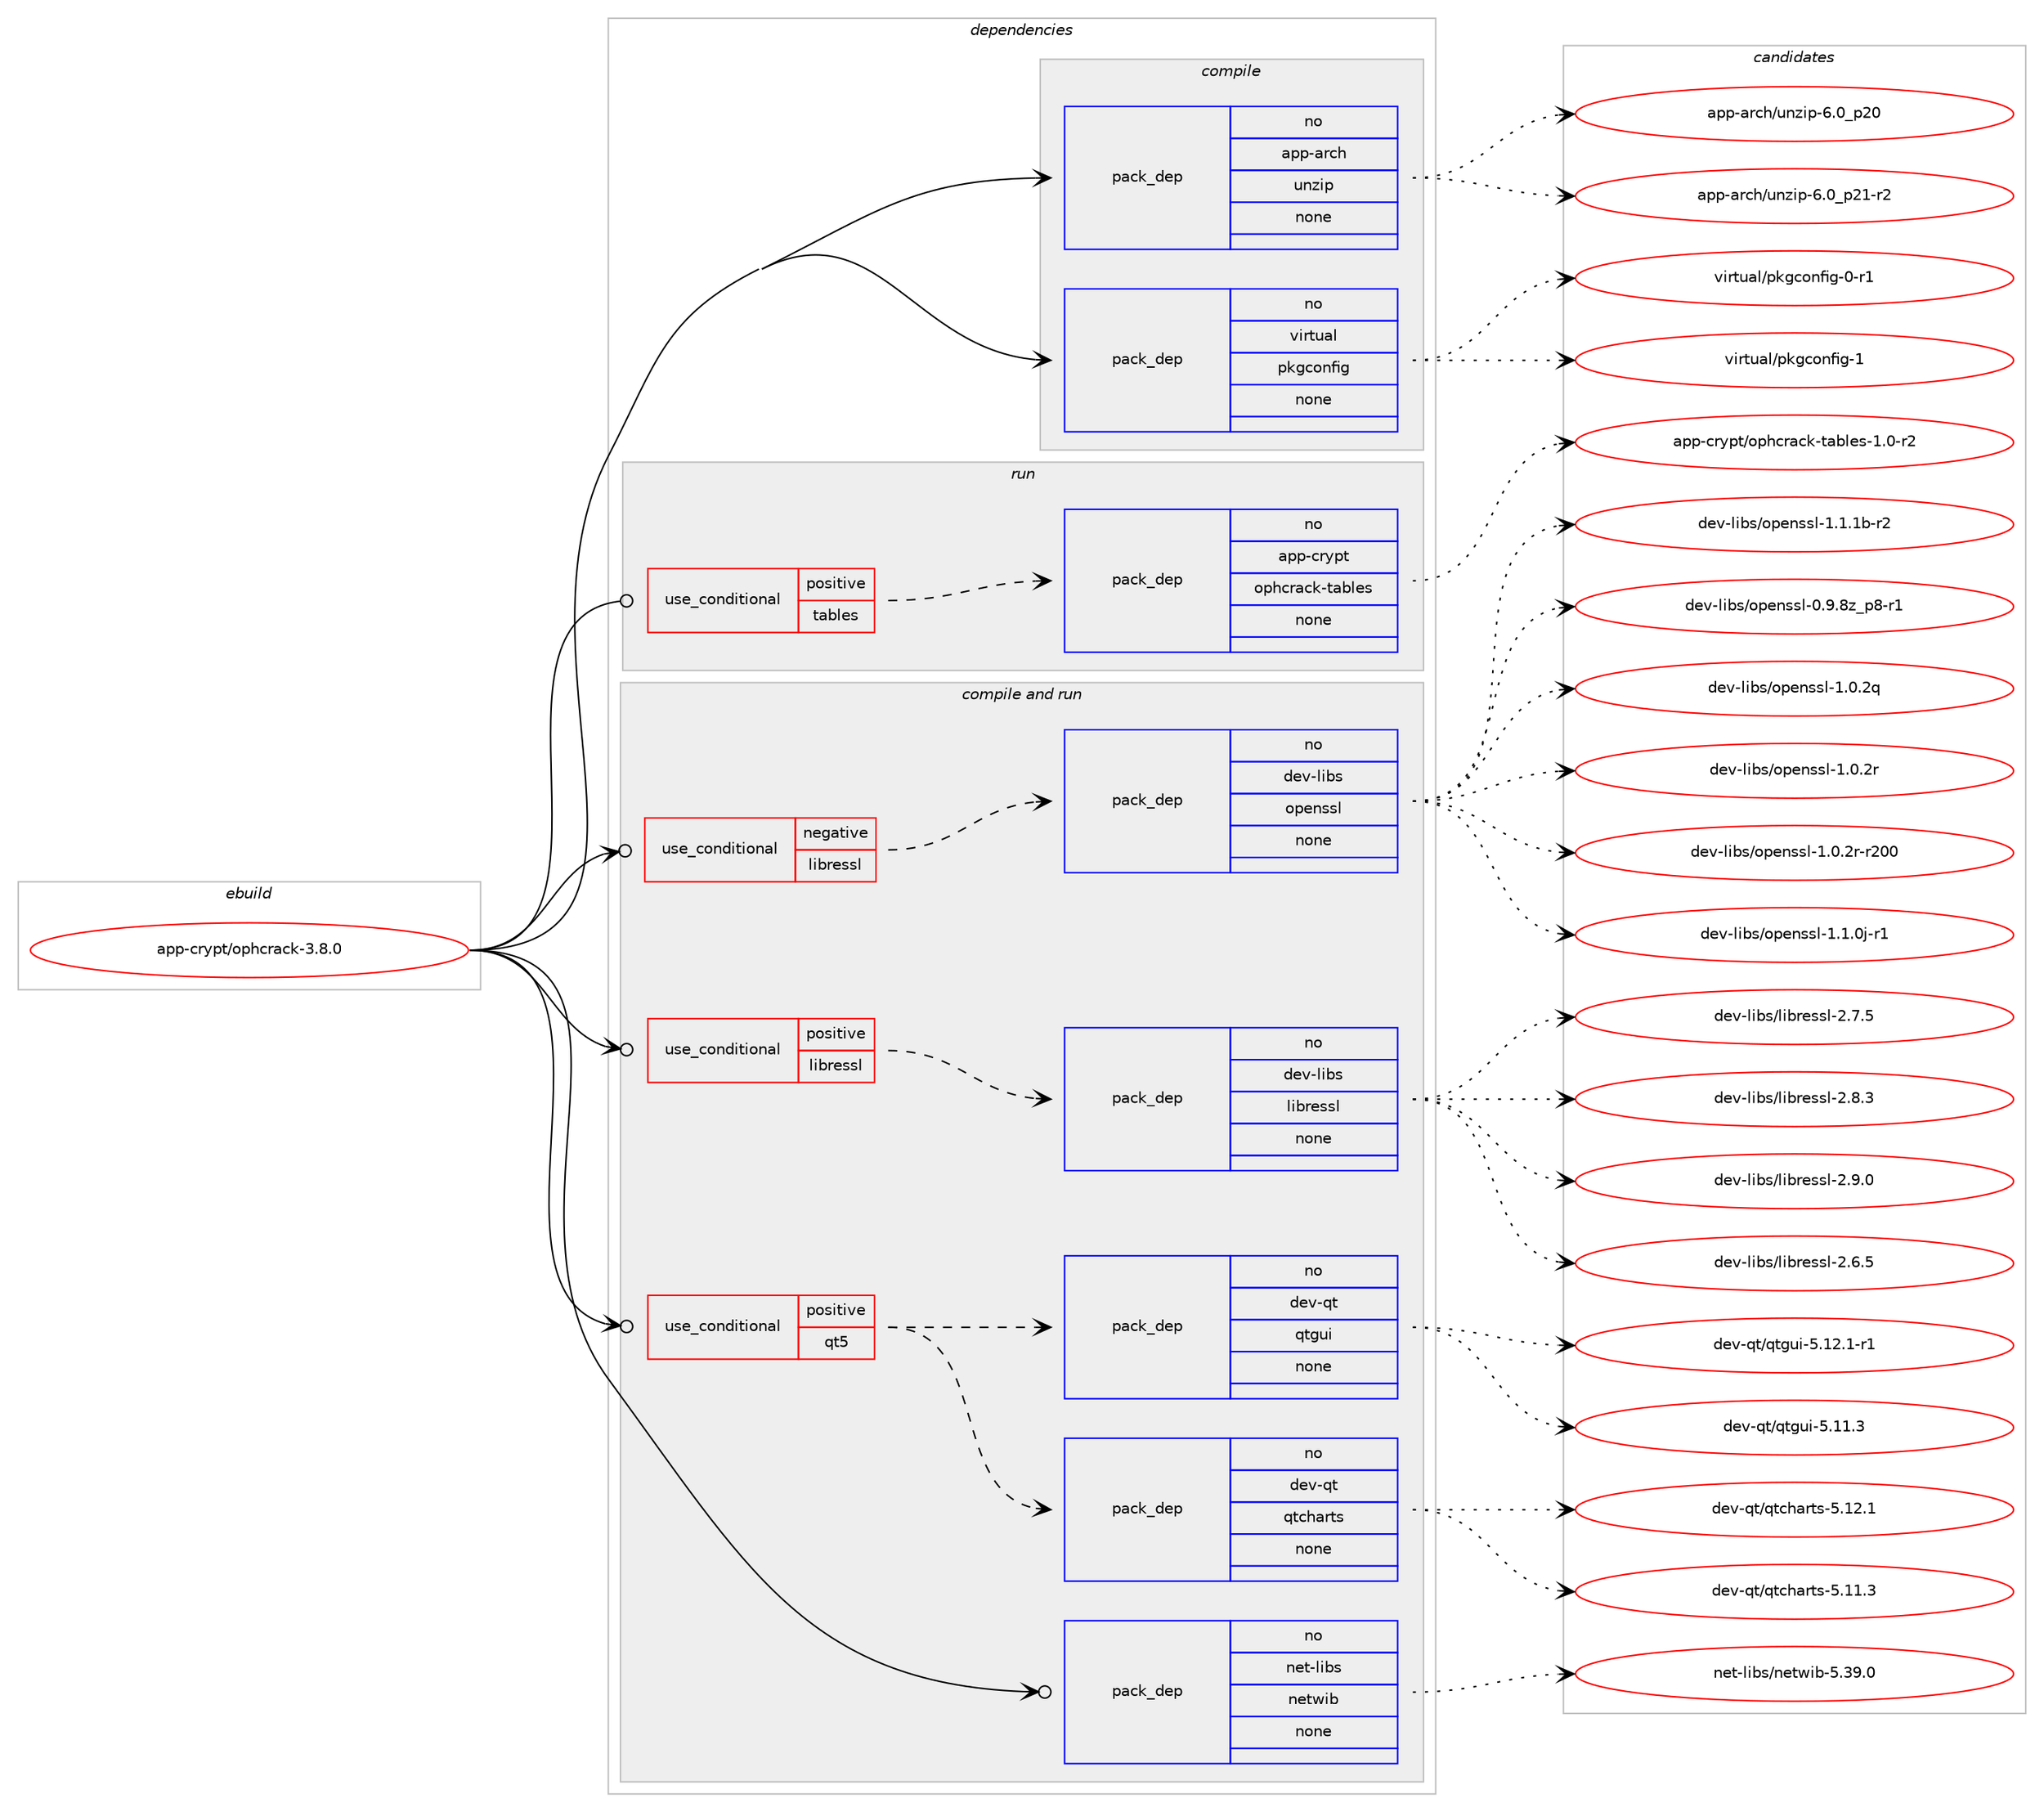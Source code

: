 digraph prolog {

# *************
# Graph options
# *************

newrank=true;
concentrate=true;
compound=true;
graph [rankdir=LR,fontname=Helvetica,fontsize=10,ranksep=1.5];#, ranksep=2.5, nodesep=0.2];
edge  [arrowhead=vee];
node  [fontname=Helvetica,fontsize=10];

# **********
# The ebuild
# **********

subgraph cluster_leftcol {
color=gray;
rank=same;
label=<<i>ebuild</i>>;
id [label="app-crypt/ophcrack-3.8.0", color=red, width=4, href="../app-crypt/ophcrack-3.8.0.svg"];
}

# ****************
# The dependencies
# ****************

subgraph cluster_midcol {
color=gray;
label=<<i>dependencies</i>>;
subgraph cluster_compile {
fillcolor="#eeeeee";
style=filled;
label=<<i>compile</i>>;
subgraph pack908845 {
dependency1276562 [label=<<TABLE BORDER="0" CELLBORDER="1" CELLSPACING="0" CELLPADDING="4" WIDTH="220"><TR><TD ROWSPAN="6" CELLPADDING="30">pack_dep</TD></TR><TR><TD WIDTH="110">no</TD></TR><TR><TD>app-arch</TD></TR><TR><TD>unzip</TD></TR><TR><TD>none</TD></TR><TR><TD></TD></TR></TABLE>>, shape=none, color=blue];
}
id:e -> dependency1276562:w [weight=20,style="solid",arrowhead="vee"];
subgraph pack908846 {
dependency1276563 [label=<<TABLE BORDER="0" CELLBORDER="1" CELLSPACING="0" CELLPADDING="4" WIDTH="220"><TR><TD ROWSPAN="6" CELLPADDING="30">pack_dep</TD></TR><TR><TD WIDTH="110">no</TD></TR><TR><TD>virtual</TD></TR><TR><TD>pkgconfig</TD></TR><TR><TD>none</TD></TR><TR><TD></TD></TR></TABLE>>, shape=none, color=blue];
}
id:e -> dependency1276563:w [weight=20,style="solid",arrowhead="vee"];
}
subgraph cluster_compileandrun {
fillcolor="#eeeeee";
style=filled;
label=<<i>compile and run</i>>;
subgraph cond347868 {
dependency1276564 [label=<<TABLE BORDER="0" CELLBORDER="1" CELLSPACING="0" CELLPADDING="4"><TR><TD ROWSPAN="3" CELLPADDING="10">use_conditional</TD></TR><TR><TD>negative</TD></TR><TR><TD>libressl</TD></TR></TABLE>>, shape=none, color=red];
subgraph pack908847 {
dependency1276565 [label=<<TABLE BORDER="0" CELLBORDER="1" CELLSPACING="0" CELLPADDING="4" WIDTH="220"><TR><TD ROWSPAN="6" CELLPADDING="30">pack_dep</TD></TR><TR><TD WIDTH="110">no</TD></TR><TR><TD>dev-libs</TD></TR><TR><TD>openssl</TD></TR><TR><TD>none</TD></TR><TR><TD></TD></TR></TABLE>>, shape=none, color=blue];
}
dependency1276564:e -> dependency1276565:w [weight=20,style="dashed",arrowhead="vee"];
}
id:e -> dependency1276564:w [weight=20,style="solid",arrowhead="odotvee"];
subgraph cond347869 {
dependency1276566 [label=<<TABLE BORDER="0" CELLBORDER="1" CELLSPACING="0" CELLPADDING="4"><TR><TD ROWSPAN="3" CELLPADDING="10">use_conditional</TD></TR><TR><TD>positive</TD></TR><TR><TD>libressl</TD></TR></TABLE>>, shape=none, color=red];
subgraph pack908848 {
dependency1276567 [label=<<TABLE BORDER="0" CELLBORDER="1" CELLSPACING="0" CELLPADDING="4" WIDTH="220"><TR><TD ROWSPAN="6" CELLPADDING="30">pack_dep</TD></TR><TR><TD WIDTH="110">no</TD></TR><TR><TD>dev-libs</TD></TR><TR><TD>libressl</TD></TR><TR><TD>none</TD></TR><TR><TD></TD></TR></TABLE>>, shape=none, color=blue];
}
dependency1276566:e -> dependency1276567:w [weight=20,style="dashed",arrowhead="vee"];
}
id:e -> dependency1276566:w [weight=20,style="solid",arrowhead="odotvee"];
subgraph cond347870 {
dependency1276568 [label=<<TABLE BORDER="0" CELLBORDER="1" CELLSPACING="0" CELLPADDING="4"><TR><TD ROWSPAN="3" CELLPADDING="10">use_conditional</TD></TR><TR><TD>positive</TD></TR><TR><TD>qt5</TD></TR></TABLE>>, shape=none, color=red];
subgraph pack908849 {
dependency1276569 [label=<<TABLE BORDER="0" CELLBORDER="1" CELLSPACING="0" CELLPADDING="4" WIDTH="220"><TR><TD ROWSPAN="6" CELLPADDING="30">pack_dep</TD></TR><TR><TD WIDTH="110">no</TD></TR><TR><TD>dev-qt</TD></TR><TR><TD>qtcharts</TD></TR><TR><TD>none</TD></TR><TR><TD></TD></TR></TABLE>>, shape=none, color=blue];
}
dependency1276568:e -> dependency1276569:w [weight=20,style="dashed",arrowhead="vee"];
subgraph pack908850 {
dependency1276570 [label=<<TABLE BORDER="0" CELLBORDER="1" CELLSPACING="0" CELLPADDING="4" WIDTH="220"><TR><TD ROWSPAN="6" CELLPADDING="30">pack_dep</TD></TR><TR><TD WIDTH="110">no</TD></TR><TR><TD>dev-qt</TD></TR><TR><TD>qtgui</TD></TR><TR><TD>none</TD></TR><TR><TD></TD></TR></TABLE>>, shape=none, color=blue];
}
dependency1276568:e -> dependency1276570:w [weight=20,style="dashed",arrowhead="vee"];
}
id:e -> dependency1276568:w [weight=20,style="solid",arrowhead="odotvee"];
subgraph pack908851 {
dependency1276571 [label=<<TABLE BORDER="0" CELLBORDER="1" CELLSPACING="0" CELLPADDING="4" WIDTH="220"><TR><TD ROWSPAN="6" CELLPADDING="30">pack_dep</TD></TR><TR><TD WIDTH="110">no</TD></TR><TR><TD>net-libs</TD></TR><TR><TD>netwib</TD></TR><TR><TD>none</TD></TR><TR><TD></TD></TR></TABLE>>, shape=none, color=blue];
}
id:e -> dependency1276571:w [weight=20,style="solid",arrowhead="odotvee"];
}
subgraph cluster_run {
fillcolor="#eeeeee";
style=filled;
label=<<i>run</i>>;
subgraph cond347871 {
dependency1276572 [label=<<TABLE BORDER="0" CELLBORDER="1" CELLSPACING="0" CELLPADDING="4"><TR><TD ROWSPAN="3" CELLPADDING="10">use_conditional</TD></TR><TR><TD>positive</TD></TR><TR><TD>tables</TD></TR></TABLE>>, shape=none, color=red];
subgraph pack908852 {
dependency1276573 [label=<<TABLE BORDER="0" CELLBORDER="1" CELLSPACING="0" CELLPADDING="4" WIDTH="220"><TR><TD ROWSPAN="6" CELLPADDING="30">pack_dep</TD></TR><TR><TD WIDTH="110">no</TD></TR><TR><TD>app-crypt</TD></TR><TR><TD>ophcrack-tables</TD></TR><TR><TD>none</TD></TR><TR><TD></TD></TR></TABLE>>, shape=none, color=blue];
}
dependency1276572:e -> dependency1276573:w [weight=20,style="dashed",arrowhead="vee"];
}
id:e -> dependency1276572:w [weight=20,style="solid",arrowhead="odot"];
}
}

# **************
# The candidates
# **************

subgraph cluster_choices {
rank=same;
color=gray;
label=<<i>candidates</i>>;

subgraph choice908845 {
color=black;
nodesep=1;
choice971121124597114991044711711012210511245544648951125048 [label="app-arch/unzip-6.0_p20", color=red, width=4,href="../app-arch/unzip-6.0_p20.svg"];
choice9711211245971149910447117110122105112455446489511250494511450 [label="app-arch/unzip-6.0_p21-r2", color=red, width=4,href="../app-arch/unzip-6.0_p21-r2.svg"];
dependency1276562:e -> choice971121124597114991044711711012210511245544648951125048:w [style=dotted,weight="100"];
dependency1276562:e -> choice9711211245971149910447117110122105112455446489511250494511450:w [style=dotted,weight="100"];
}
subgraph choice908846 {
color=black;
nodesep=1;
choice11810511411611797108471121071039911111010210510345484511449 [label="virtual/pkgconfig-0-r1", color=red, width=4,href="../virtual/pkgconfig-0-r1.svg"];
choice1181051141161179710847112107103991111101021051034549 [label="virtual/pkgconfig-1", color=red, width=4,href="../virtual/pkgconfig-1.svg"];
dependency1276563:e -> choice11810511411611797108471121071039911111010210510345484511449:w [style=dotted,weight="100"];
dependency1276563:e -> choice1181051141161179710847112107103991111101021051034549:w [style=dotted,weight="100"];
}
subgraph choice908847 {
color=black;
nodesep=1;
choice10010111845108105981154711111210111011511510845484657465612295112564511449 [label="dev-libs/openssl-0.9.8z_p8-r1", color=red, width=4,href="../dev-libs/openssl-0.9.8z_p8-r1.svg"];
choice100101118451081059811547111112101110115115108454946484650113 [label="dev-libs/openssl-1.0.2q", color=red, width=4,href="../dev-libs/openssl-1.0.2q.svg"];
choice100101118451081059811547111112101110115115108454946484650114 [label="dev-libs/openssl-1.0.2r", color=red, width=4,href="../dev-libs/openssl-1.0.2r.svg"];
choice10010111845108105981154711111210111011511510845494648465011445114504848 [label="dev-libs/openssl-1.0.2r-r200", color=red, width=4,href="../dev-libs/openssl-1.0.2r-r200.svg"];
choice1001011184510810598115471111121011101151151084549464946481064511449 [label="dev-libs/openssl-1.1.0j-r1", color=red, width=4,href="../dev-libs/openssl-1.1.0j-r1.svg"];
choice100101118451081059811547111112101110115115108454946494649984511450 [label="dev-libs/openssl-1.1.1b-r2", color=red, width=4,href="../dev-libs/openssl-1.1.1b-r2.svg"];
dependency1276565:e -> choice10010111845108105981154711111210111011511510845484657465612295112564511449:w [style=dotted,weight="100"];
dependency1276565:e -> choice100101118451081059811547111112101110115115108454946484650113:w [style=dotted,weight="100"];
dependency1276565:e -> choice100101118451081059811547111112101110115115108454946484650114:w [style=dotted,weight="100"];
dependency1276565:e -> choice10010111845108105981154711111210111011511510845494648465011445114504848:w [style=dotted,weight="100"];
dependency1276565:e -> choice1001011184510810598115471111121011101151151084549464946481064511449:w [style=dotted,weight="100"];
dependency1276565:e -> choice100101118451081059811547111112101110115115108454946494649984511450:w [style=dotted,weight="100"];
}
subgraph choice908848 {
color=black;
nodesep=1;
choice10010111845108105981154710810598114101115115108455046544653 [label="dev-libs/libressl-2.6.5", color=red, width=4,href="../dev-libs/libressl-2.6.5.svg"];
choice10010111845108105981154710810598114101115115108455046554653 [label="dev-libs/libressl-2.7.5", color=red, width=4,href="../dev-libs/libressl-2.7.5.svg"];
choice10010111845108105981154710810598114101115115108455046564651 [label="dev-libs/libressl-2.8.3", color=red, width=4,href="../dev-libs/libressl-2.8.3.svg"];
choice10010111845108105981154710810598114101115115108455046574648 [label="dev-libs/libressl-2.9.0", color=red, width=4,href="../dev-libs/libressl-2.9.0.svg"];
dependency1276567:e -> choice10010111845108105981154710810598114101115115108455046544653:w [style=dotted,weight="100"];
dependency1276567:e -> choice10010111845108105981154710810598114101115115108455046554653:w [style=dotted,weight="100"];
dependency1276567:e -> choice10010111845108105981154710810598114101115115108455046564651:w [style=dotted,weight="100"];
dependency1276567:e -> choice10010111845108105981154710810598114101115115108455046574648:w [style=dotted,weight="100"];
}
subgraph choice908849 {
color=black;
nodesep=1;
choice1001011184511311647113116991049711411611545534649494651 [label="dev-qt/qtcharts-5.11.3", color=red, width=4,href="../dev-qt/qtcharts-5.11.3.svg"];
choice1001011184511311647113116991049711411611545534649504649 [label="dev-qt/qtcharts-5.12.1", color=red, width=4,href="../dev-qt/qtcharts-5.12.1.svg"];
dependency1276569:e -> choice1001011184511311647113116991049711411611545534649494651:w [style=dotted,weight="100"];
dependency1276569:e -> choice1001011184511311647113116991049711411611545534649504649:w [style=dotted,weight="100"];
}
subgraph choice908850 {
color=black;
nodesep=1;
choice100101118451131164711311610311710545534649494651 [label="dev-qt/qtgui-5.11.3", color=red, width=4,href="../dev-qt/qtgui-5.11.3.svg"];
choice1001011184511311647113116103117105455346495046494511449 [label="dev-qt/qtgui-5.12.1-r1", color=red, width=4,href="../dev-qt/qtgui-5.12.1-r1.svg"];
dependency1276570:e -> choice100101118451131164711311610311710545534649494651:w [style=dotted,weight="100"];
dependency1276570:e -> choice1001011184511311647113116103117105455346495046494511449:w [style=dotted,weight="100"];
}
subgraph choice908851 {
color=black;
nodesep=1;
choice1101011164510810598115471101011161191059845534651574648 [label="net-libs/netwib-5.39.0", color=red, width=4,href="../net-libs/netwib-5.39.0.svg"];
dependency1276571:e -> choice1101011164510810598115471101011161191059845534651574648:w [style=dotted,weight="100"];
}
subgraph choice908852 {
color=black;
nodesep=1;
choice97112112459911412111211647111112104991149799107451169798108101115454946484511450 [label="app-crypt/ophcrack-tables-1.0-r2", color=red, width=4,href="../app-crypt/ophcrack-tables-1.0-r2.svg"];
dependency1276573:e -> choice97112112459911412111211647111112104991149799107451169798108101115454946484511450:w [style=dotted,weight="100"];
}
}

}
